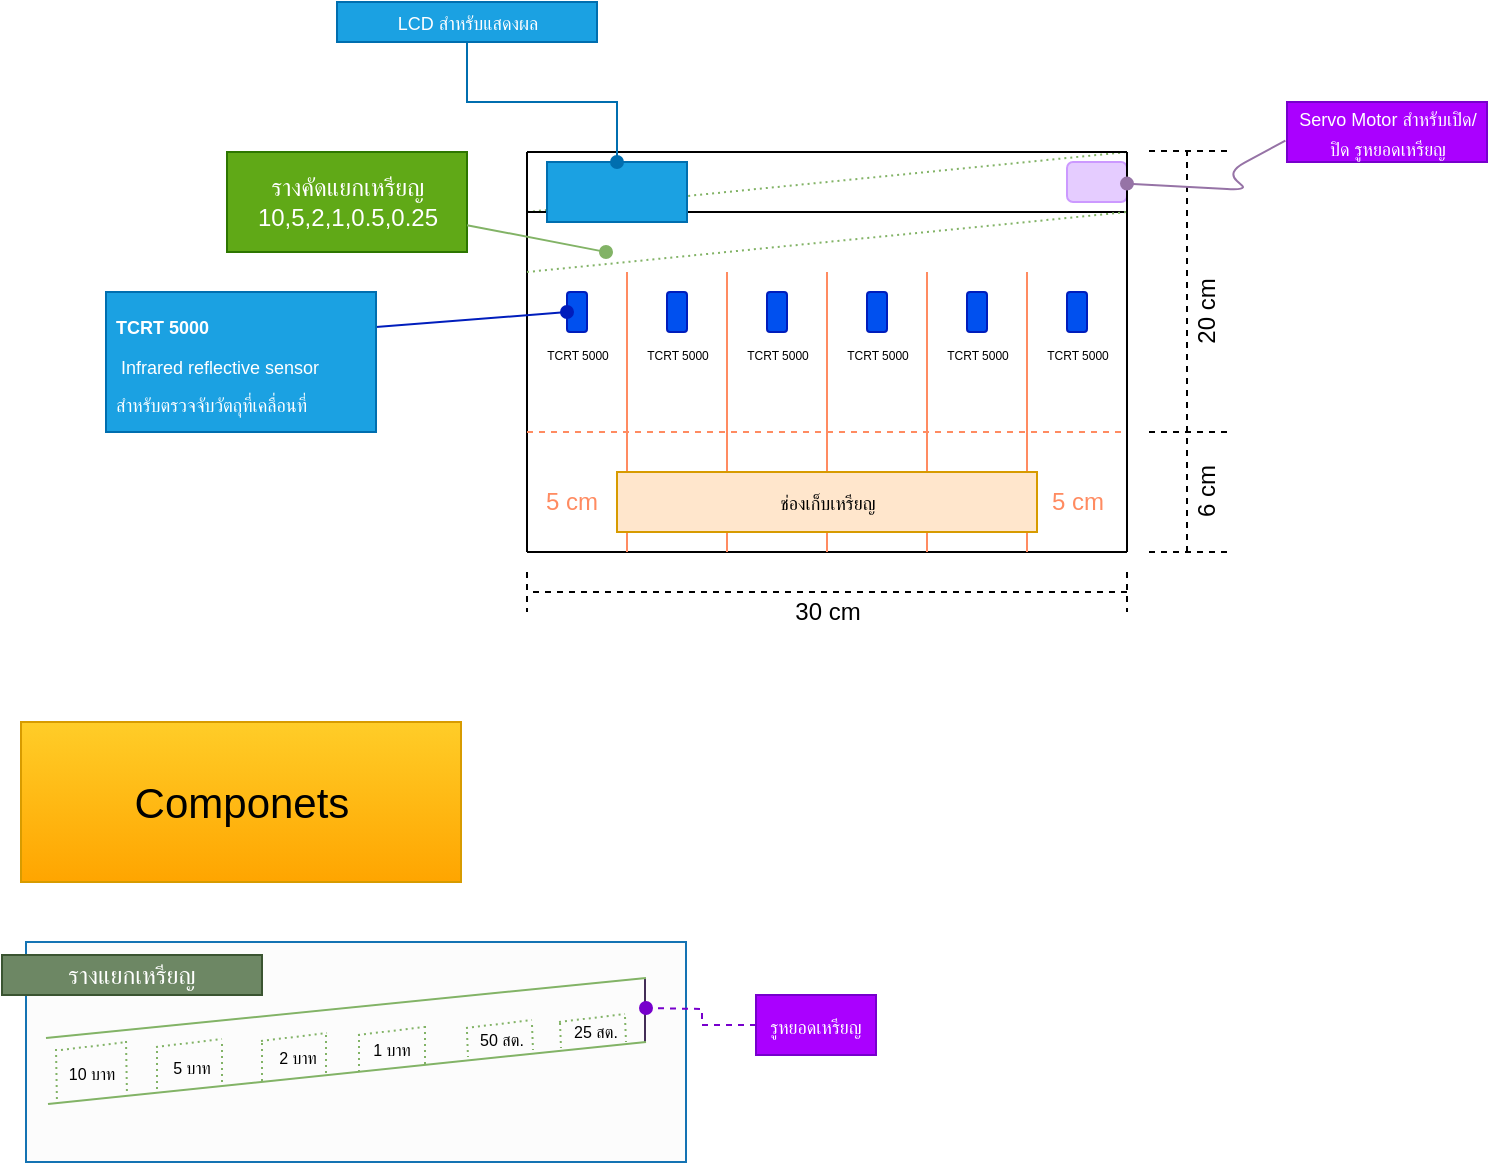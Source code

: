 <mxfile version="12.2.3" pages="1"><diagram id="oQMHgLBXdVioxoBcB959" name="Page-1"><mxGraphModel dx="1422" dy="794" grid="1" gridSize="10" guides="1" tooltips="1" connect="1" arrows="1" fold="1" page="1" pageScale="1" pageWidth="850" pageHeight="1100" math="0" shadow="0"><root><mxCell id="0"/><mxCell id="1" parent="0"/><mxCell id="KcAR0eoJX1X6JYeq2h59-160" value="" style="whiteSpace=wrap;html=1;strokeColor=#1473B3;fillColor=#FCFCFC;" vertex="1" parent="1"><mxGeometry x="30" y="500" width="330" height="110" as="geometry"/></mxCell><mxCell id="KcAR0eoJX1X6JYeq2h59-152" value="" style="endArrow=none;html=1;shadow=0;strokeColor=#432D57;fillColor=#76608a;" edge="1" parent="1"><mxGeometry width="50" height="50" relative="1" as="geometry"><mxPoint x="339.5" y="550" as="sourcePoint"/><mxPoint x="339.5" y="518" as="targetPoint"/></mxGeometry></mxCell><mxCell id="KcAR0eoJX1X6JYeq2h59-86" value="" style="endArrow=none;html=1;dashed=1;dashPattern=1 2;fillColor=#d5e8d4;strokeColor=#82b366;" edge="1" parent="1"><mxGeometry width="50" height="50" relative="1" as="geometry"><mxPoint x="280.5" y="135" as="sourcePoint"/><mxPoint x="580.5" y="105" as="targetPoint"/></mxGeometry></mxCell><mxCell id="KcAR0eoJX1X6JYeq2h59-52" value="" style="endArrow=none;html=1;strokeColor=#000000;dashed=1;" edge="1" parent="1"><mxGeometry width="50" height="50" relative="1" as="geometry"><mxPoint x="610.5" y="305" as="sourcePoint"/><mxPoint x="610.5" y="105" as="targetPoint"/></mxGeometry></mxCell><mxCell id="KcAR0eoJX1X6JYeq2h59-54" value="" style="endArrow=none;dashed=1;html=1;strokeColor=#000000;" edge="1" parent="1"><mxGeometry width="50" height="50" relative="1" as="geometry"><mxPoint x="630.5" y="305" as="sourcePoint"/><mxPoint x="590.5" y="305" as="targetPoint"/></mxGeometry></mxCell><mxCell id="KcAR0eoJX1X6JYeq2h59-55" value="" style="endArrow=none;dashed=1;html=1;strokeColor=#000000;" edge="1" parent="1"><mxGeometry width="50" height="50" relative="1" as="geometry"><mxPoint x="630.5" y="104.5" as="sourcePoint"/><mxPoint x="590.5" y="104.5" as="targetPoint"/></mxGeometry></mxCell><mxCell id="KcAR0eoJX1X6JYeq2h59-57" value="" style="endArrow=none;dashed=1;html=1;strokeColor=#000000;" edge="1" parent="1"><mxGeometry width="50" height="50" relative="1" as="geometry"><mxPoint x="630.5" y="245" as="sourcePoint"/><mxPoint x="590.5" y="245" as="targetPoint"/></mxGeometry></mxCell><mxCell id="KcAR0eoJX1X6JYeq2h59-37" value="" style="rounded=1;whiteSpace=wrap;html=1;strokeColor=#CC99FF;fillColor=#E5CCFF;" vertex="1" parent="1"><mxGeometry x="550.5" y="110" width="30" height="20" as="geometry"/></mxCell><mxCell id="KcAR0eoJX1X6JYeq2h59-42" value="" style="endArrow=none;html=1;strokeColor=#000000;" edge="1" parent="1"><mxGeometry width="50" height="50" relative="1" as="geometry"><mxPoint x="280.5" y="135" as="sourcePoint"/><mxPoint x="580.5" y="135" as="targetPoint"/></mxGeometry></mxCell><mxCell id="KcAR0eoJX1X6JYeq2h59-4" value="" style="endArrow=none;html=1;" edge="1" parent="1"><mxGeometry width="50" height="50" relative="1" as="geometry"><mxPoint x="280.5" y="305" as="sourcePoint"/><mxPoint x="280.5" y="105" as="targetPoint"/></mxGeometry></mxCell><mxCell id="KcAR0eoJX1X6JYeq2h59-5" value="" style="endArrow=none;html=1;" edge="1" parent="1"><mxGeometry width="50" height="50" relative="1" as="geometry"><mxPoint x="580.5" y="305" as="sourcePoint"/><mxPoint x="580.5" y="105" as="targetPoint"/></mxGeometry></mxCell><mxCell id="KcAR0eoJX1X6JYeq2h59-6" value="" style="endArrow=none;html=1;" edge="1" parent="1"><mxGeometry width="50" height="50" relative="1" as="geometry"><mxPoint x="280.5" y="305" as="sourcePoint"/><mxPoint x="580.5" y="305" as="targetPoint"/></mxGeometry></mxCell><mxCell id="KcAR0eoJX1X6JYeq2h59-7" value="" style="endArrow=none;html=1;dashed=1;dashPattern=1 2;fillColor=#d5e8d4;strokeColor=#82b366;" edge="1" parent="1"><mxGeometry width="50" height="50" relative="1" as="geometry"><mxPoint x="280.5" y="165" as="sourcePoint"/><mxPoint x="580.5" y="135" as="targetPoint"/></mxGeometry></mxCell><mxCell id="KcAR0eoJX1X6JYeq2h59-8" value="" style="endArrow=none;html=1;" edge="1" parent="1"><mxGeometry width="50" height="50" relative="1" as="geometry"><mxPoint x="280.5" y="105" as="sourcePoint"/><mxPoint x="580.5" y="105" as="targetPoint"/></mxGeometry></mxCell><mxCell id="KcAR0eoJX1X6JYeq2h59-11" value="" style="endArrow=none;html=1;strokeColor=#FF8B61;" edge="1" parent="1"><mxGeometry width="50" height="50" relative="1" as="geometry"><mxPoint x="330.5" y="305" as="sourcePoint"/><mxPoint x="330.5" y="165" as="targetPoint"/></mxGeometry></mxCell><mxCell id="KcAR0eoJX1X6JYeq2h59-12" value="" style="endArrow=none;html=1;strokeColor=#FF8B61;" edge="1" parent="1"><mxGeometry width="50" height="50" relative="1" as="geometry"><mxPoint x="380.5" y="305" as="sourcePoint"/><mxPoint x="380.5" y="165" as="targetPoint"/></mxGeometry></mxCell><mxCell id="KcAR0eoJX1X6JYeq2h59-13" value="" style="endArrow=none;html=1;strokeColor=#FF8B61;" edge="1" parent="1"><mxGeometry width="50" height="50" relative="1" as="geometry"><mxPoint x="430.5" y="305" as="sourcePoint"/><mxPoint x="430.5" y="165" as="targetPoint"/></mxGeometry></mxCell><mxCell id="KcAR0eoJX1X6JYeq2h59-14" value="" style="endArrow=none;html=1;strokeColor=#FF8B61;" edge="1" parent="1"><mxGeometry width="50" height="50" relative="1" as="geometry"><mxPoint x="480.5" y="305" as="sourcePoint"/><mxPoint x="480.5" y="165" as="targetPoint"/></mxGeometry></mxCell><mxCell id="KcAR0eoJX1X6JYeq2h59-15" value="" style="endArrow=none;html=1;strokeColor=#FF8B61;" edge="1" parent="1"><mxGeometry width="50" height="50" relative="1" as="geometry"><mxPoint x="530.5" y="305" as="sourcePoint"/><mxPoint x="530.5" y="165" as="targetPoint"/></mxGeometry></mxCell><mxCell id="KcAR0eoJX1X6JYeq2h59-17" value="&lt;font style=&quot;font-size: 9px&quot; face=&quot;Tahoma&quot;&gt;ช่องเก็บเหรียญ&lt;/font&gt;" style="text;html=1;strokeColor=#d79b00;fillColor=#ffe6cc;align=center;verticalAlign=middle;whiteSpace=wrap;rounded=0;" vertex="1" parent="1"><mxGeometry x="325.5" y="265" width="210" height="30" as="geometry"/></mxCell><mxCell id="KcAR0eoJX1X6JYeq2h59-18" value="" style="endArrow=none;dashed=1;html=1;strokeColor=#FF8B61;" edge="1" parent="1"><mxGeometry width="50" height="50" relative="1" as="geometry"><mxPoint x="280.5" y="245" as="sourcePoint"/><mxPoint x="580.5" y="245" as="targetPoint"/></mxGeometry></mxCell><mxCell id="KcAR0eoJX1X6JYeq2h59-22" value="" style="rounded=1;whiteSpace=wrap;html=1;fillColor=#0050ef;strokeColor=#001DBC;fontColor=#ffffff;" vertex="1" parent="1"><mxGeometry x="300.5" y="175" width="10" height="20" as="geometry"/></mxCell><mxCell id="KcAR0eoJX1X6JYeq2h59-23" value="" style="rounded=1;whiteSpace=wrap;html=1;fillColor=#0050ef;strokeColor=#001DBC;fontColor=#ffffff;" vertex="1" parent="1"><mxGeometry x="350.5" y="175" width="10" height="20" as="geometry"/></mxCell><mxCell id="KcAR0eoJX1X6JYeq2h59-24" value="" style="rounded=1;whiteSpace=wrap;html=1;fillColor=#0050ef;strokeColor=#001DBC;fontColor=#ffffff;" vertex="1" parent="1"><mxGeometry x="400.5" y="175" width="10" height="20" as="geometry"/></mxCell><mxCell id="KcAR0eoJX1X6JYeq2h59-25" value="" style="rounded=1;whiteSpace=wrap;html=1;fillColor=#0050ef;strokeColor=#001DBC;fontColor=#ffffff;" vertex="1" parent="1"><mxGeometry x="450.5" y="175" width="10" height="20" as="geometry"/></mxCell><mxCell id="KcAR0eoJX1X6JYeq2h59-26" value="" style="rounded=1;whiteSpace=wrap;html=1;fillColor=#0050ef;strokeColor=#001DBC;fontColor=#ffffff;" vertex="1" parent="1"><mxGeometry x="500.5" y="175" width="10" height="20" as="geometry"/></mxCell><mxCell id="KcAR0eoJX1X6JYeq2h59-27" value="" style="rounded=1;whiteSpace=wrap;html=1;direction=south;fillColor=#0050ef;strokeColor=#001DBC;fontColor=#ffffff;" vertex="1" parent="1"><mxGeometry x="550.5" y="175" width="10" height="20" as="geometry"/></mxCell><mxCell id="KcAR0eoJX1X6JYeq2h59-28" value="&lt;font style=&quot;font-size: 6px&quot;&gt;TCRT 5000&lt;/font&gt;" style="text;html=1;strokeColor=none;fillColor=none;align=center;verticalAlign=middle;whiteSpace=wrap;rounded=0;" vertex="1" parent="1"><mxGeometry x="285.5" y="195" width="40" height="20" as="geometry"/></mxCell><mxCell id="KcAR0eoJX1X6JYeq2h59-29" value="&lt;font style=&quot;font-size: 6px&quot;&gt;TCRT 5000&lt;/font&gt;" style="text;html=1;strokeColor=none;fillColor=none;align=center;verticalAlign=middle;whiteSpace=wrap;rounded=0;" vertex="1" parent="1"><mxGeometry x="335.5" y="195" width="40" height="20" as="geometry"/></mxCell><mxCell id="KcAR0eoJX1X6JYeq2h59-30" value="&lt;font style=&quot;font-size: 6px&quot;&gt;TCRT 5000&lt;/font&gt;" style="text;html=1;strokeColor=none;fillColor=none;align=center;verticalAlign=middle;whiteSpace=wrap;rounded=0;" vertex="1" parent="1"><mxGeometry x="385.5" y="195" width="40" height="20" as="geometry"/></mxCell><mxCell id="KcAR0eoJX1X6JYeq2h59-31" value="&lt;font style=&quot;font-size: 6px&quot;&gt;TCRT 5000&lt;/font&gt;" style="text;html=1;strokeColor=none;fillColor=none;align=center;verticalAlign=middle;whiteSpace=wrap;rounded=0;" vertex="1" parent="1"><mxGeometry x="435.5" y="195" width="40" height="20" as="geometry"/></mxCell><mxCell id="KcAR0eoJX1X6JYeq2h59-32" value="&lt;font style=&quot;font-size: 6px&quot;&gt;TCRT 5000&lt;/font&gt;" style="text;html=1;strokeColor=none;fillColor=none;align=center;verticalAlign=middle;whiteSpace=wrap;rounded=0;" vertex="1" parent="1"><mxGeometry x="485.5" y="195" width="40" height="20" as="geometry"/></mxCell><mxCell id="KcAR0eoJX1X6JYeq2h59-33" value="&lt;font style=&quot;font-size: 6px&quot;&gt;TCRT 5000&lt;/font&gt;" style="text;html=1;strokeColor=none;fillColor=none;align=center;verticalAlign=middle;whiteSpace=wrap;rounded=0;" vertex="1" parent="1"><mxGeometry x="535.5" y="195" width="40" height="20" as="geometry"/></mxCell><mxCell id="KcAR0eoJX1X6JYeq2h59-40" value="&lt;font style=&quot;font-size: 9px&quot;&gt;Servo Motor สำหรับเปิด/ปิด รูหยอดเหรียญ&lt;/font&gt;" style="text;html=1;strokeColor=#7700CC;fillColor=#aa00ff;align=center;verticalAlign=middle;whiteSpace=wrap;rounded=0;fontColor=#ffffff;" vertex="1" parent="1"><mxGeometry x="660.5" y="80" width="100" height="30" as="geometry"/></mxCell><mxCell id="KcAR0eoJX1X6JYeq2h59-41" value="" style="rounded=0;whiteSpace=wrap;html=1;strokeColor=#006EAF;fillColor=#1ba1e2;fontColor=#ffffff;" vertex="1" parent="1"><mxGeometry x="290.5" y="110" width="70" height="30" as="geometry"/></mxCell><mxCell id="KcAR0eoJX1X6JYeq2h59-75" style="edgeStyle=orthogonalEdgeStyle;rounded=0;comic=0;orthogonalLoop=1;jettySize=auto;html=1;exitX=0.5;exitY=1;exitDx=0;exitDy=0;shadow=0;endArrow=oval;endFill=1;strokeColor=#006EAF;fillColor=#1ba1e2;" edge="1" parent="1" source="KcAR0eoJX1X6JYeq2h59-43" target="KcAR0eoJX1X6JYeq2h59-41"><mxGeometry relative="1" as="geometry"/></mxCell><mxCell id="KcAR0eoJX1X6JYeq2h59-43" value="&lt;font style=&quot;font-size: 9px&quot;&gt;LCD สำหรับแสดงผล&lt;/font&gt;" style="text;html=1;align=center;verticalAlign=middle;whiteSpace=wrap;rounded=0;fillColor=#1ba1e2;strokeColor=#006EAF;fontColor=#ffffff;" vertex="1" parent="1"><mxGeometry x="185.5" y="30" width="130" height="20" as="geometry"/></mxCell><mxCell id="KcAR0eoJX1X6JYeq2h59-46" value="รางคัดแยกเหรียญ&lt;br&gt;10,5,2,1,0.5,0.25" style="text;html=1;strokeColor=#2D7600;fillColor=#60a917;align=center;verticalAlign=middle;whiteSpace=wrap;rounded=0;fontColor=#ffffff;" vertex="1" parent="1"><mxGeometry x="130.5" y="105" width="120" height="50" as="geometry"/></mxCell><mxCell id="KcAR0eoJX1X6JYeq2h59-48" value="" style="endArrow=oval;html=1;strokeColor=#82b366;fillColor=#d5e8d4;endFill=1;" edge="1" parent="1" source="KcAR0eoJX1X6JYeq2h59-46"><mxGeometry width="50" height="50" relative="1" as="geometry"><mxPoint x="190.5" y="165" as="sourcePoint"/><mxPoint x="320" y="155" as="targetPoint"/></mxGeometry></mxCell><mxCell id="KcAR0eoJX1X6JYeq2h59-51" value="" style="endArrow=oval;html=1;strokeColor=#9673a6;fillColor=#e1d5e7;endFill=1;exitX=-0.008;exitY=0.643;exitDx=0;exitDy=0;exitPerimeter=0;" edge="1" parent="1" source="KcAR0eoJX1X6JYeq2h59-40" target="KcAR0eoJX1X6JYeq2h59-37"><mxGeometry width="50" height="50" relative="1" as="geometry"><mxPoint x="650.5" y="105" as="sourcePoint"/><mxPoint x="730.5" y="125" as="targetPoint"/><Array as="points"><mxPoint x="630.5" y="115"/><mxPoint x="640.5" y="124"/></Array></mxGeometry></mxCell><mxCell id="KcAR0eoJX1X6JYeq2h59-56" value="20 cm" style="text;html=1;strokeColor=none;fillColor=none;align=center;verticalAlign=middle;whiteSpace=wrap;rounded=0;rotation=-90;" vertex="1" parent="1"><mxGeometry x="600.5" y="175" width="40" height="20" as="geometry"/></mxCell><mxCell id="KcAR0eoJX1X6JYeq2h59-58" value="6&amp;nbsp;cm" style="text;html=1;strokeColor=none;fillColor=none;align=center;verticalAlign=middle;whiteSpace=wrap;rounded=0;rotation=-90;" vertex="1" parent="1"><mxGeometry x="600.5" y="265" width="40" height="20" as="geometry"/></mxCell><mxCell id="KcAR0eoJX1X6JYeq2h59-62" value="" style="endArrow=none;html=1;strokeColor=#000000;dashed=1;" edge="1" parent="1"><mxGeometry width="50" height="50" relative="1" as="geometry"><mxPoint x="580.5" y="325" as="sourcePoint"/><mxPoint x="280.5" y="325" as="targetPoint"/></mxGeometry></mxCell><mxCell id="KcAR0eoJX1X6JYeq2h59-63" value="" style="endArrow=none;dashed=1;html=1;strokeColor=#000000;" edge="1" parent="1"><mxGeometry width="50" height="50" relative="1" as="geometry"><mxPoint x="280.5" y="315" as="sourcePoint"/><mxPoint x="280.5" y="335" as="targetPoint"/></mxGeometry></mxCell><mxCell id="KcAR0eoJX1X6JYeq2h59-64" value="" style="endArrow=none;dashed=1;html=1;strokeColor=#000000;" edge="1" parent="1"><mxGeometry width="50" height="50" relative="1" as="geometry"><mxPoint x="580.5" y="315" as="sourcePoint"/><mxPoint x="580.5" y="335" as="targetPoint"/></mxGeometry></mxCell><mxCell id="KcAR0eoJX1X6JYeq2h59-65" value="30&amp;nbsp;cm" style="text;html=1;strokeColor=none;fillColor=none;align=center;verticalAlign=middle;whiteSpace=wrap;rounded=0;rotation=0;" vertex="1" parent="1"><mxGeometry x="410.5" y="325" width="40" height="20" as="geometry"/></mxCell><mxCell id="KcAR0eoJX1X6JYeq2h59-66" value="&lt;font color=&quot;#ff8b61&quot;&gt;5&amp;nbsp;cm&lt;/font&gt;" style="text;html=1;strokeColor=none;fillColor=none;align=center;verticalAlign=middle;whiteSpace=wrap;rounded=0;rotation=0;" vertex="1" parent="1"><mxGeometry x="283" y="270" width="40" height="20" as="geometry"/></mxCell><mxCell id="KcAR0eoJX1X6JYeq2h59-68" value="&lt;font color=&quot;#ff8b61&quot;&gt;5&amp;nbsp;cm&lt;/font&gt;" style="text;html=1;strokeColor=none;fillColor=none;align=center;verticalAlign=middle;whiteSpace=wrap;rounded=0;rotation=0;" vertex="1" parent="1"><mxGeometry x="535.5" y="270" width="40" height="20" as="geometry"/></mxCell><mxCell id="KcAR0eoJX1X6JYeq2h59-69" value="" style="endArrow=oval;html=1;strokeColor=#001DBC;fillColor=#0050ef;endFill=1;entryX=0;entryY=0.5;entryDx=0;entryDy=0;shadow=0;comic=0;exitX=1;exitY=0.25;exitDx=0;exitDy=0;" edge="1" parent="1" source="KcAR0eoJX1X6JYeq2h59-72" target="KcAR0eoJX1X6JYeq2h59-22"><mxGeometry width="50" height="50" relative="1" as="geometry"><mxPoint x="220.5" y="225" as="sourcePoint"/><mxPoint x="310.5" y="210.5" as="targetPoint"/></mxGeometry></mxCell><mxCell id="KcAR0eoJX1X6JYeq2h59-72" value="&lt;h1 style=&quot;font-size: 9px&quot;&gt;&lt;font style=&quot;font-size: 9px&quot;&gt;&lt;br&gt;&lt;/font&gt;&lt;/h1&gt;&lt;h1 style=&quot;font-size: 9px&quot;&gt;&lt;font style=&quot;font-size: 9px&quot;&gt;TCRT 5000&lt;/font&gt;&lt;/h1&gt;&lt;p style=&quot;font-size: 9px&quot;&gt;&lt;font style=&quot;font-size: 9px&quot;&gt;&amp;nbsp;Infrared reflective sensor&lt;br&gt;&lt;/font&gt;&lt;/p&gt;&lt;p style=&quot;font-size: 9px&quot;&gt;&lt;font style=&quot;font-size: 9px&quot;&gt;สำหรับตรวจจับวัตถุที่&lt;font style=&quot;font-size: 9px&quot;&gt;เคลื่อนที่&lt;/font&gt;&lt;/font&gt;&lt;/p&gt;" style="text;html=1;strokeColor=#006EAF;fillColor=#1ba1e2;spacing=5;spacingTop=-20;whiteSpace=wrap;overflow=hidden;rounded=0;fontColor=#ffffff;" vertex="1" parent="1"><mxGeometry x="70" y="175" width="135" height="70" as="geometry"/></mxCell><mxCell id="KcAR0eoJX1X6JYeq2h59-84" value="" style="endArrow=none;html=1;fillColor=#d5e8d4;strokeColor=#82b366;" edge="1" parent="1"><mxGeometry width="50" height="50" relative="1" as="geometry"><mxPoint x="40" y="548" as="sourcePoint"/><mxPoint x="340" y="518" as="targetPoint"/></mxGeometry></mxCell><mxCell id="KcAR0eoJX1X6JYeq2h59-111" value="" style="endArrow=none;html=1;fillColor=#d5e8d4;strokeColor=#82b366;" edge="1" parent="1"><mxGeometry width="50" height="50" relative="1" as="geometry"><mxPoint x="340" y="550" as="sourcePoint"/><mxPoint x="41" y="581" as="targetPoint"/></mxGeometry></mxCell><mxCell id="KcAR0eoJX1X6JYeq2h59-122" value="" style="endArrow=none;html=1;dashed=1;dashPattern=1 2;fillColor=#d5e8d4;strokeColor=#82b366;" edge="1" parent="1"><mxGeometry width="50" height="50" relative="1" as="geometry"><mxPoint x="95" y="552.5" as="sourcePoint"/><mxPoint x="128" y="548.5" as="targetPoint"/></mxGeometry></mxCell><mxCell id="KcAR0eoJX1X6JYeq2h59-123" value="" style="endArrow=none;html=1;dashed=1;dashPattern=1 2;fillColor=#d5e8d4;strokeColor=#82b366;" edge="1" parent="1"><mxGeometry width="50" height="50" relative="1" as="geometry"><mxPoint x="147.5" y="549.5" as="sourcePoint"/><mxPoint x="180.5" y="545.5" as="targetPoint"/></mxGeometry></mxCell><mxCell id="KcAR0eoJX1X6JYeq2h59-124" value="" style="endArrow=none;html=1;dashed=1;dashPattern=1 2;fillColor=#d5e8d4;strokeColor=#82b366;" edge="1" parent="1"><mxGeometry width="50" height="50" relative="1" as="geometry"><mxPoint x="196.0" y="546.5" as="sourcePoint"/><mxPoint x="229" y="542.5" as="targetPoint"/></mxGeometry></mxCell><mxCell id="KcAR0eoJX1X6JYeq2h59-125" value="" style="endArrow=none;html=1;dashed=1;dashPattern=1 2;fillColor=#d5e8d4;strokeColor=#82b366;" edge="1" parent="1"><mxGeometry width="50" height="50" relative="1" as="geometry"><mxPoint x="250" y="543" as="sourcePoint"/><mxPoint x="283" y="539" as="targetPoint"/></mxGeometry></mxCell><mxCell id="KcAR0eoJX1X6JYeq2h59-126" value="" style="endArrow=none;html=1;dashed=1;dashPattern=1 2;fillColor=#d5e8d4;strokeColor=#82b366;" edge="1" parent="1"><mxGeometry width="50" height="50" relative="1" as="geometry"><mxPoint x="296.5" y="540" as="sourcePoint"/><mxPoint x="329.5" y="536" as="targetPoint"/></mxGeometry></mxCell><mxCell id="KcAR0eoJX1X6JYeq2h59-128" value="" style="endArrow=none;html=1;dashed=1;dashPattern=1 2;fillColor=#d5e8d4;strokeColor=#82b366;" edge="1" parent="1"><mxGeometry width="50" height="50" relative="1" as="geometry"><mxPoint x="196.5" y="546" as="sourcePoint"/><mxPoint x="196.5" y="566" as="targetPoint"/></mxGeometry></mxCell><mxCell id="KcAR0eoJX1X6JYeq2h59-129" value="" style="endArrow=none;html=1;dashed=1;dashPattern=1 2;fillColor=#d5e8d4;strokeColor=#82b366;" edge="1" parent="1"><mxGeometry width="50" height="50" relative="1" as="geometry"><mxPoint x="229.5" y="542" as="sourcePoint"/><mxPoint x="229.5" y="562" as="targetPoint"/></mxGeometry></mxCell><mxCell id="KcAR0eoJX1X6JYeq2h59-132" value="" style="endArrow=none;html=1;dashed=1;dashPattern=1 2;fillColor=#d5e8d4;strokeColor=#82b366;" edge="1" parent="1"><mxGeometry width="50" height="50" relative="1" as="geometry"><mxPoint x="148" y="550.5" as="sourcePoint"/><mxPoint x="148" y="570.5" as="targetPoint"/></mxGeometry></mxCell><mxCell id="KcAR0eoJX1X6JYeq2h59-133" value="" style="endArrow=none;html=1;dashed=1;dashPattern=1 2;fillColor=#d5e8d4;strokeColor=#82b366;" edge="1" parent="1"><mxGeometry width="50" height="50" relative="1" as="geometry"><mxPoint x="180" y="546.5" as="sourcePoint"/><mxPoint x="180" y="566.5" as="targetPoint"/></mxGeometry></mxCell><mxCell id="KcAR0eoJX1X6JYeq2h59-134" value="" style="endArrow=none;html=1;dashed=1;dashPattern=1 2;fillColor=#d5e8d4;strokeColor=#82b366;" edge="1" parent="1"><mxGeometry width="50" height="50" relative="1" as="geometry"><mxPoint x="250.5" y="545" as="sourcePoint"/><mxPoint x="251" y="557.5" as="targetPoint"/></mxGeometry></mxCell><mxCell id="KcAR0eoJX1X6JYeq2h59-135" value="" style="endArrow=none;html=1;dashed=1;dashPattern=1 2;fillColor=#d5e8d4;strokeColor=#82b366;" edge="1" parent="1"><mxGeometry width="50" height="50" relative="1" as="geometry"><mxPoint x="283" y="541.5" as="sourcePoint"/><mxPoint x="283.5" y="554" as="targetPoint"/></mxGeometry></mxCell><mxCell id="KcAR0eoJX1X6JYeq2h59-136" value="" style="endArrow=none;html=1;dashed=1;dashPattern=1 2;fillColor=#d5e8d4;strokeColor=#82b366;" edge="1" parent="1"><mxGeometry width="50" height="50" relative="1" as="geometry"><mxPoint x="128" y="551" as="sourcePoint"/><mxPoint x="128" y="571" as="targetPoint"/></mxGeometry></mxCell><mxCell id="KcAR0eoJX1X6JYeq2h59-137" value="" style="endArrow=none;html=1;dashed=1;dashPattern=1 2;fillColor=#d5e8d4;strokeColor=#82b366;" edge="1" parent="1"><mxGeometry width="50" height="50" relative="1" as="geometry"><mxPoint x="95.5" y="554.5" as="sourcePoint"/><mxPoint x="95.5" y="574.5" as="targetPoint"/></mxGeometry></mxCell><mxCell id="KcAR0eoJX1X6JYeq2h59-138" value="" style="endArrow=none;html=1;dashed=1;dashPattern=1 2;fillColor=#d5e8d4;strokeColor=#82b366;" edge="1" parent="1"><mxGeometry width="50" height="50" relative="1" as="geometry"><mxPoint x="80" y="549.5" as="sourcePoint"/><mxPoint x="80.5" y="577" as="targetPoint"/></mxGeometry></mxCell><mxCell id="KcAR0eoJX1X6JYeq2h59-139" value="" style="endArrow=none;html=1;dashed=1;dashPattern=1 2;fillColor=#d5e8d4;strokeColor=#82b366;" edge="1" parent="1"><mxGeometry width="50" height="50" relative="1" as="geometry"><mxPoint x="45" y="553.5" as="sourcePoint"/><mxPoint x="45.5" y="581" as="targetPoint"/></mxGeometry></mxCell><mxCell id="KcAR0eoJX1X6JYeq2h59-141" style="edgeStyle=orthogonalEdgeStyle;rounded=0;comic=0;orthogonalLoop=1;jettySize=auto;html=1;shadow=0;dashed=1;endArrow=oval;endFill=1;strokeColor=#7700CC;fillColor=#aa00ff;" edge="1" parent="1" source="KcAR0eoJX1X6JYeq2h59-140"><mxGeometry relative="1" as="geometry"><mxPoint x="340" y="533" as="targetPoint"/></mxGeometry></mxCell><mxCell id="KcAR0eoJX1X6JYeq2h59-140" value="&lt;font style=&quot;font-size: 9px&quot;&gt;รูหยอดเหรียญ&lt;/font&gt;" style="text;html=1;strokeColor=#7700CC;fillColor=#aa00ff;align=center;verticalAlign=middle;whiteSpace=wrap;rounded=0;fontColor=#ffffff;" vertex="1" parent="1"><mxGeometry x="395" y="526.5" width="60" height="30" as="geometry"/></mxCell><mxCell id="KcAR0eoJX1X6JYeq2h59-142" value="" style="endArrow=none;html=1;dashed=1;dashPattern=1 2;fillColor=#d5e8d4;strokeColor=#82b366;" edge="1" parent="1"><mxGeometry width="50" height="50" relative="1" as="geometry"><mxPoint x="297" y="540.5" as="sourcePoint"/><mxPoint x="297.5" y="553" as="targetPoint"/></mxGeometry></mxCell><mxCell id="KcAR0eoJX1X6JYeq2h59-143" value="" style="endArrow=none;html=1;dashed=1;dashPattern=1 2;fillColor=#d5e8d4;strokeColor=#82b366;" edge="1" parent="1"><mxGeometry width="50" height="50" relative="1" as="geometry"><mxPoint x="329.5" y="537.5" as="sourcePoint"/><mxPoint x="330" y="550" as="targetPoint"/></mxGeometry></mxCell><mxCell id="KcAR0eoJX1X6JYeq2h59-144" value="&lt;font style=&quot;font-size: 21px&quot;&gt;Componets&lt;/font&gt;" style="text;html=1;strokeColor=#d79b00;fillColor=#ffcd28;align=center;verticalAlign=middle;whiteSpace=wrap;rounded=0;gradientColor=#ffa500;" vertex="1" parent="1"><mxGeometry x="27.5" y="390" width="220" height="80" as="geometry"/></mxCell><mxCell id="KcAR0eoJX1X6JYeq2h59-153" value="รางแยกเหรียญ" style="text;html=1;strokeColor=#3A5431;fillColor=#6d8764;align=center;verticalAlign=middle;whiteSpace=wrap;rounded=0;fontColor=#ffffff;" vertex="1" parent="1"><mxGeometry x="18" y="506.5" width="130" height="20" as="geometry"/></mxCell><mxCell id="KcAR0eoJX1X6JYeq2h59-154" value="&lt;font style=&quot;font-size: 8px&quot;&gt;10 บาท&lt;/font&gt;" style="text;html=1;strokeColor=none;fillColor=none;align=center;verticalAlign=middle;whiteSpace=wrap;rounded=0;" vertex="1" parent="1"><mxGeometry x="43" y="554.5" width="40" height="20" as="geometry"/></mxCell><mxCell id="KcAR0eoJX1X6JYeq2h59-155" value="&lt;font style=&quot;font-size: 8px&quot;&gt;5 บาท&lt;/font&gt;" style="text;html=1;strokeColor=none;fillColor=none;align=center;verticalAlign=middle;whiteSpace=wrap;rounded=0;" vertex="1" parent="1"><mxGeometry x="93" y="552" width="40" height="20" as="geometry"/></mxCell><mxCell id="KcAR0eoJX1X6JYeq2h59-156" value="&lt;font style=&quot;font-size: 8px&quot;&gt;2 บาท&lt;/font&gt;" style="text;html=1;strokeColor=none;fillColor=none;align=center;verticalAlign=middle;whiteSpace=wrap;rounded=0;" vertex="1" parent="1"><mxGeometry x="145.5" y="546.5" width="40" height="20" as="geometry"/></mxCell><mxCell id="KcAR0eoJX1X6JYeq2h59-157" value="&lt;span style=&quot;font-size: 8px&quot;&gt;50 สต.&lt;/span&gt;" style="text;html=1;strokeColor=none;fillColor=none;align=center;verticalAlign=middle;whiteSpace=wrap;rounded=0;" vertex="1" parent="1"><mxGeometry x="248" y="537.5" width="40" height="20" as="geometry"/></mxCell><mxCell id="KcAR0eoJX1X6JYeq2h59-158" value="&lt;font style=&quot;font-size: 8px&quot;&gt;1 บาท&lt;/font&gt;" style="text;html=1;strokeColor=none;fillColor=none;align=center;verticalAlign=middle;whiteSpace=wrap;rounded=0;" vertex="1" parent="1"><mxGeometry x="193" y="543" width="40" height="20" as="geometry"/></mxCell><mxCell id="KcAR0eoJX1X6JYeq2h59-159" value="&lt;span style=&quot;font-size: 8px&quot;&gt;25 สต.&lt;/span&gt;" style="text;html=1;strokeColor=none;fillColor=none;align=center;verticalAlign=middle;whiteSpace=wrap;rounded=0;" vertex="1" parent="1"><mxGeometry x="295" y="534" width="40" height="20" as="geometry"/></mxCell><mxCell id="KcAR0eoJX1X6JYeq2h59-162" value="" style="endArrow=none;html=1;dashed=1;dashPattern=1 2;fillColor=#d5e8d4;strokeColor=#82b366;" edge="1" parent="1"><mxGeometry width="50" height="50" relative="1" as="geometry"><mxPoint x="47.5" y="554" as="sourcePoint"/><mxPoint x="80.5" y="550" as="targetPoint"/></mxGeometry></mxCell></root></mxGraphModel></diagram></mxfile>